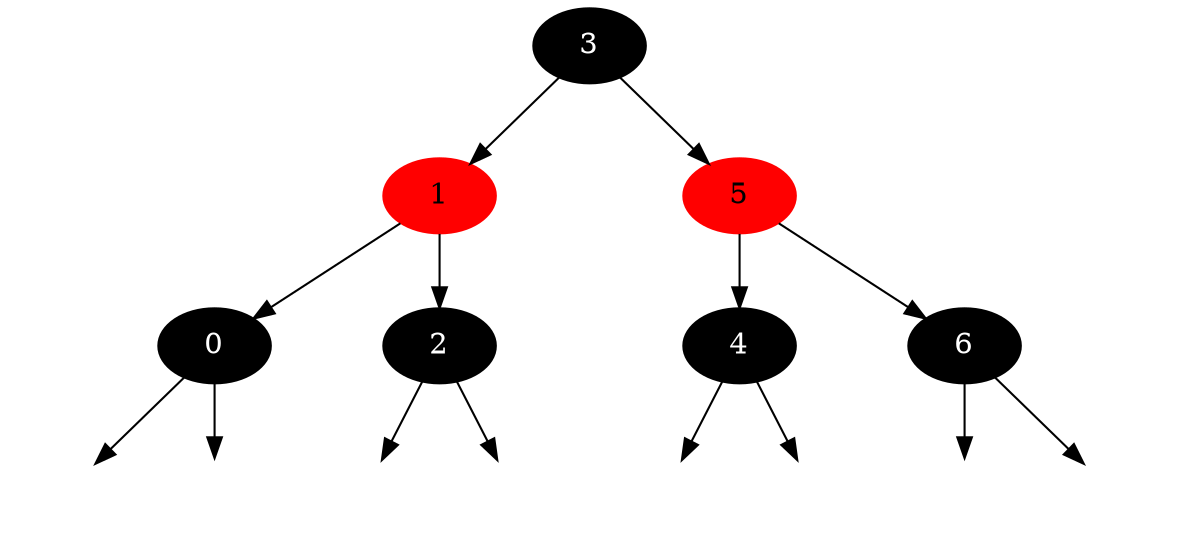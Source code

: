 digraph RBTree {
node [color=lightblue2, style=filled];
"3" [color=black, fontcolor=white]
"3" -> "1"
"1" [color=red]
"1" -> "0"
"0" [color=black, fontcolor=white]
L0x12e7060 [label="",color=white]
0 -> L0x12e7060
R0x12e7060 [label="",color=white]
0 -> R0x12e7060
"1" -> "2"
"2" [color=black, fontcolor=white]
L0x12e7090 [label="",color=white]
2 -> L0x12e7090
R0x12e7090 [label="",color=white]
2 -> R0x12e7090
"3" -> "5"
"5" [color=red]
"5" -> "4"
"4" [color=black, fontcolor=white]
L0x12e70c0 [label="",color=white]
4 -> L0x12e70c0
R0x12e70c0 [label="",color=white]
4 -> R0x12e70c0
"5" -> "6"
"6" [color=black, fontcolor=white]
L0x12e7120 [label="",color=white]
6 -> L0x12e7120
R0x12e7120 [label="",color=white]
6 -> R0x12e7120
}
